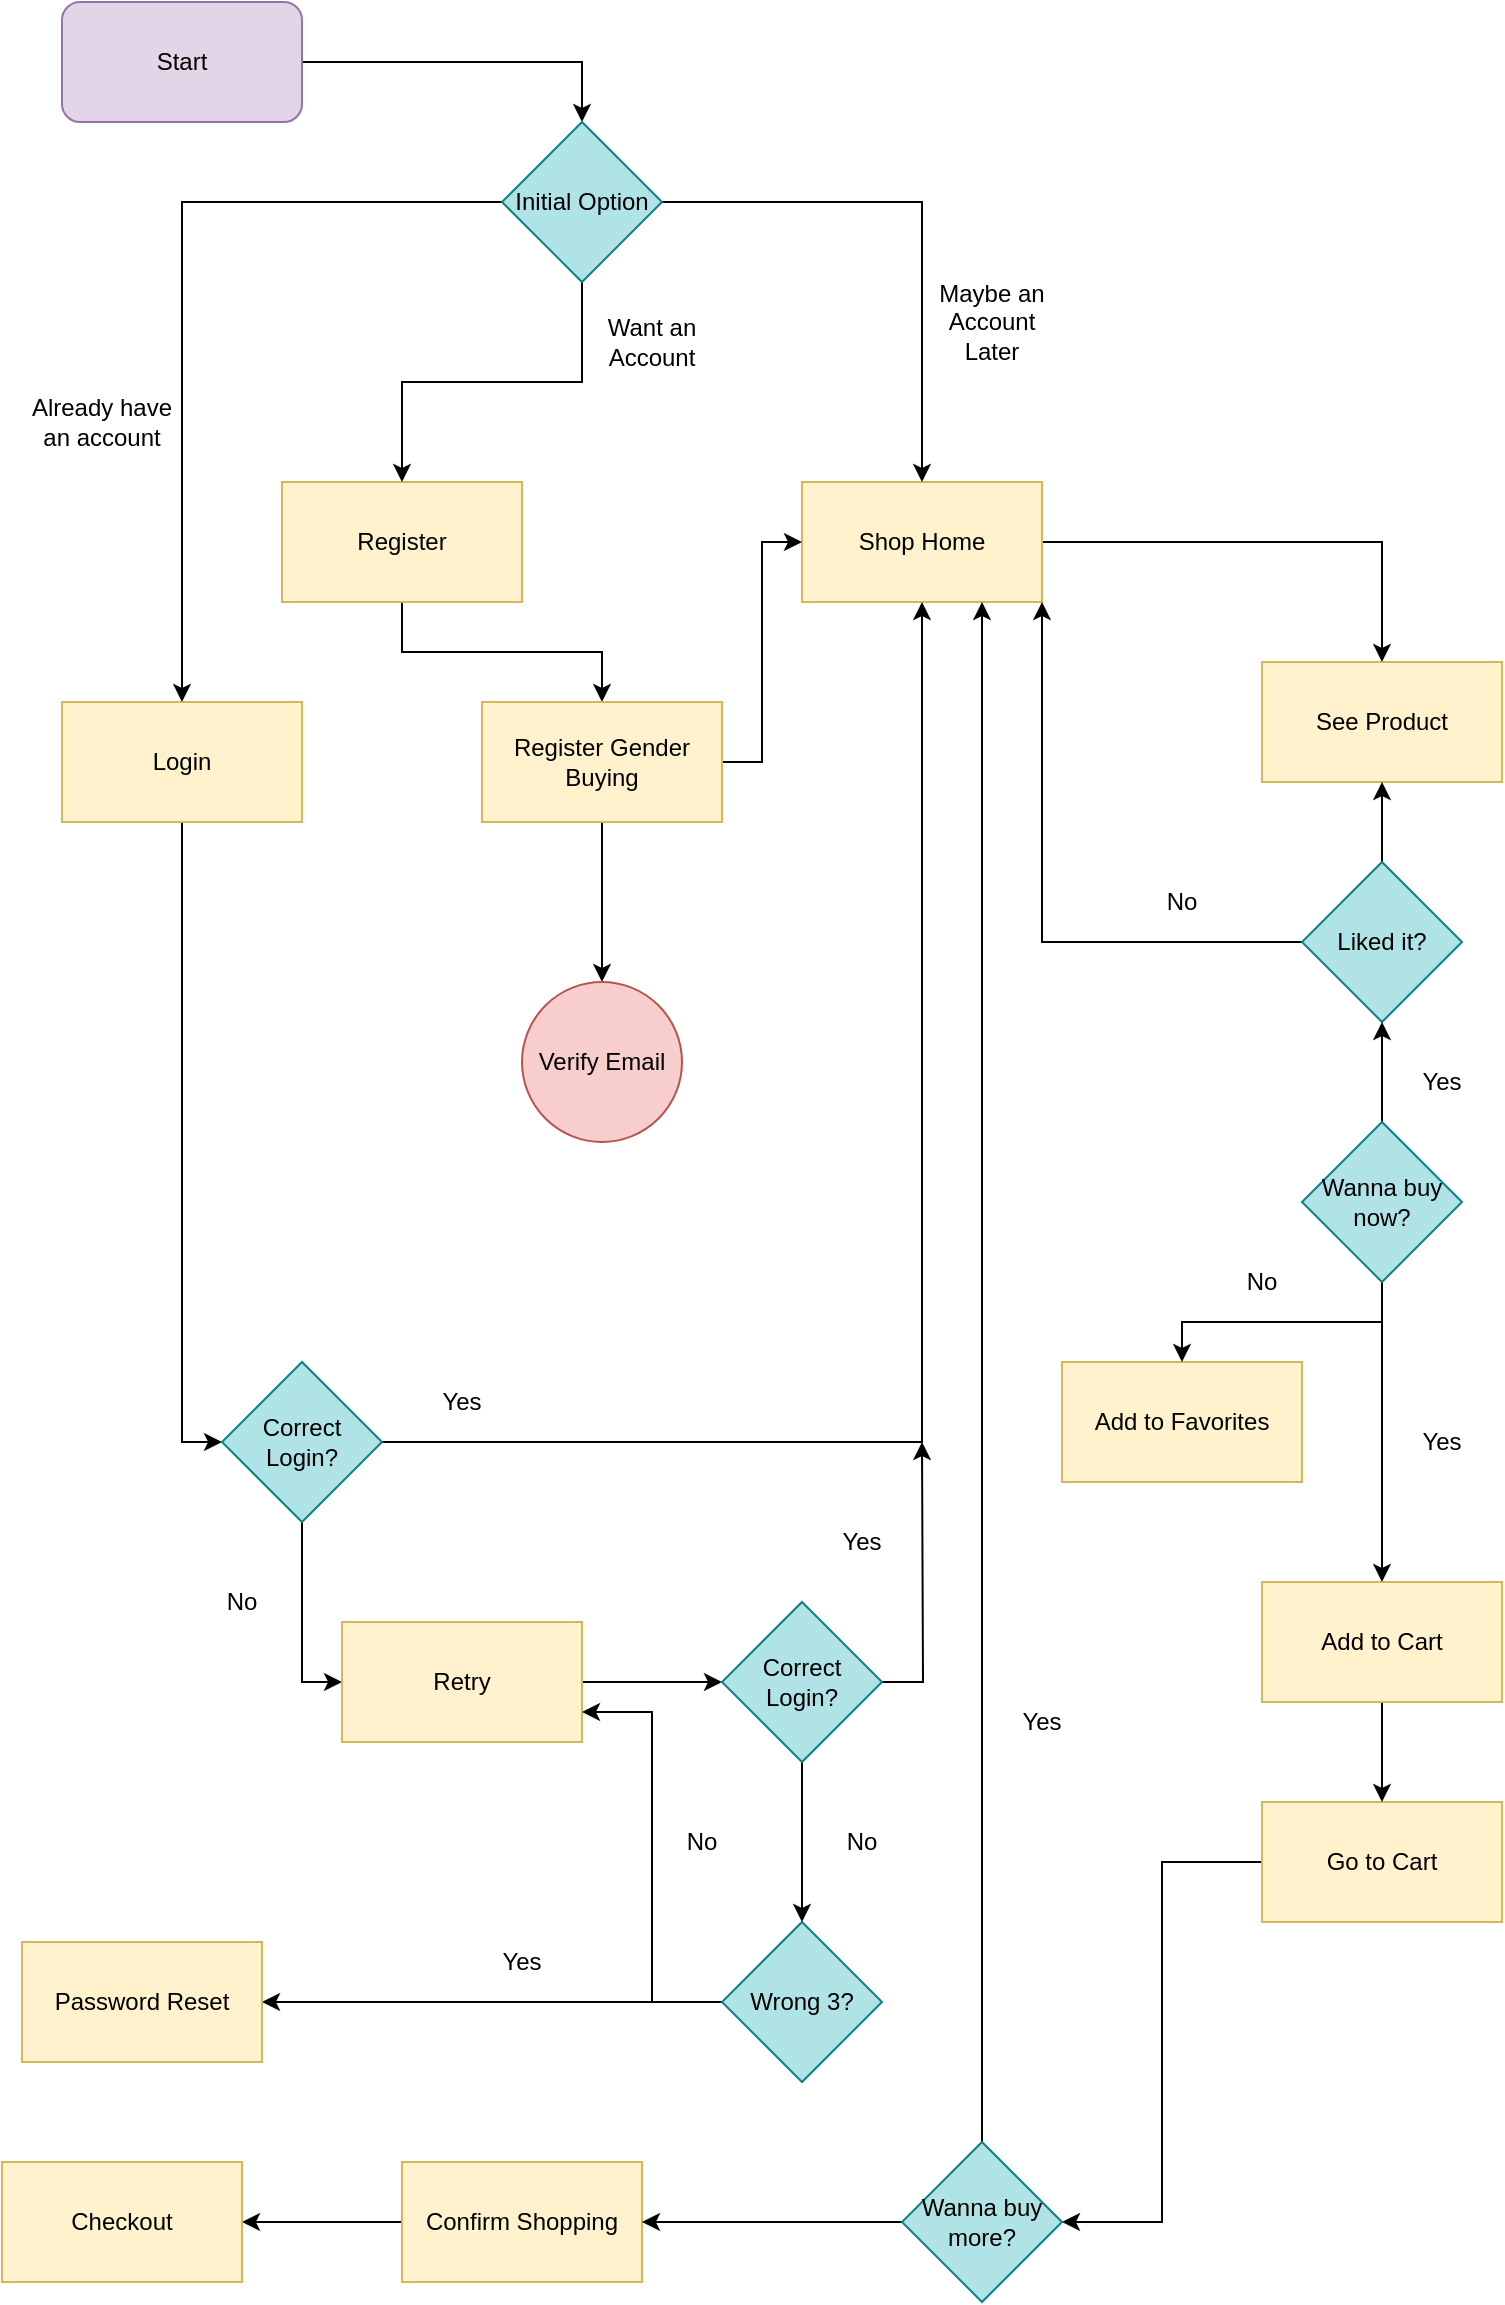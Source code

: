 <mxfile version="13.7.2" type="device"><diagram id="ARR1EahvTP19j3XzaSaw" name="Page-1"><mxGraphModel dx="2480" dy="1146" grid="1" gridSize="10" guides="1" tooltips="1" connect="1" arrows="1" fold="1" page="1" pageScale="1" pageWidth="827" pageHeight="1169" math="0" shadow="0"><root><mxCell id="0"/><mxCell id="1" parent="0"/><mxCell id="SSbevDc94zhLPHONKLnF-32" style="edgeStyle=orthogonalEdgeStyle;rounded=0;orthogonalLoop=1;jettySize=auto;html=1;entryX=0.5;entryY=0;entryDx=0;entryDy=0;" edge="1" parent="1" source="SSbevDc94zhLPHONKLnF-1" target="SSbevDc94zhLPHONKLnF-31"><mxGeometry relative="1" as="geometry"/></mxCell><mxCell id="SSbevDc94zhLPHONKLnF-1" value="Start" style="rounded=1;whiteSpace=wrap;html=1;labelBackgroundColor=none;fillColor=#e1d5e7;strokeColor=#9673a6;" vertex="1" parent="1"><mxGeometry x="60" y="110" width="120" height="60" as="geometry"/></mxCell><mxCell id="SSbevDc94zhLPHONKLnF-13" style="edgeStyle=orthogonalEdgeStyle;rounded=0;orthogonalLoop=1;jettySize=auto;html=1;entryX=0;entryY=0.5;entryDx=0;entryDy=0;" edge="1" parent="1" source="SSbevDc94zhLPHONKLnF-2" target="SSbevDc94zhLPHONKLnF-12"><mxGeometry relative="1" as="geometry"/></mxCell><mxCell id="SSbevDc94zhLPHONKLnF-2" value="Login" style="rounded=0;whiteSpace=wrap;html=1;fillColor=#fff2cc;strokeColor=#d6b656;" vertex="1" parent="1"><mxGeometry x="60" y="460" width="120" height="60" as="geometry"/></mxCell><mxCell id="SSbevDc94zhLPHONKLnF-64" style="edgeStyle=orthogonalEdgeStyle;rounded=0;orthogonalLoop=1;jettySize=auto;html=1;entryX=0.5;entryY=0;entryDx=0;entryDy=0;" edge="1" parent="1" source="SSbevDc94zhLPHONKLnF-3" target="SSbevDc94zhLPHONKLnF-63"><mxGeometry relative="1" as="geometry"/></mxCell><mxCell id="SSbevDc94zhLPHONKLnF-3" value="Register" style="rounded=0;whiteSpace=wrap;html=1;fillColor=#fff2cc;strokeColor=#d6b656;" vertex="1" parent="1"><mxGeometry x="170" y="350" width="120" height="60" as="geometry"/></mxCell><mxCell id="SSbevDc94zhLPHONKLnF-54" style="edgeStyle=orthogonalEdgeStyle;rounded=0;orthogonalLoop=1;jettySize=auto;html=1;entryX=1;entryY=0.5;entryDx=0;entryDy=0;" edge="1" parent="1" source="SSbevDc94zhLPHONKLnF-4" target="SSbevDc94zhLPHONKLnF-53"><mxGeometry relative="1" as="geometry"/></mxCell><mxCell id="SSbevDc94zhLPHONKLnF-4" value="Go to Cart" style="rounded=0;whiteSpace=wrap;html=1;fillColor=#fff2cc;strokeColor=#d6b656;" vertex="1" parent="1"><mxGeometry x="660" y="1010" width="120" height="60" as="geometry"/></mxCell><mxCell id="SSbevDc94zhLPHONKLnF-62" style="edgeStyle=orthogonalEdgeStyle;rounded=0;orthogonalLoop=1;jettySize=auto;html=1;entryX=1;entryY=0.5;entryDx=0;entryDy=0;" edge="1" parent="1" source="SSbevDc94zhLPHONKLnF-5" target="SSbevDc94zhLPHONKLnF-6"><mxGeometry relative="1" as="geometry"/></mxCell><mxCell id="SSbevDc94zhLPHONKLnF-5" value="Confirm Shopping" style="rounded=0;whiteSpace=wrap;html=1;fillColor=#fff2cc;strokeColor=#d6b656;" vertex="1" parent="1"><mxGeometry x="230" y="1190" width="120" height="60" as="geometry"/></mxCell><mxCell id="SSbevDc94zhLPHONKLnF-6" value="Checkout" style="rounded=0;whiteSpace=wrap;html=1;fillColor=#fff2cc;strokeColor=#d6b656;" vertex="1" parent="1"><mxGeometry x="30" y="1190" width="120" height="60" as="geometry"/></mxCell><mxCell id="SSbevDc94zhLPHONKLnF-7" value="See Product" style="rounded=0;whiteSpace=wrap;html=1;fillColor=#fff2cc;strokeColor=#d6b656;" vertex="1" parent="1"><mxGeometry x="660" y="440" width="120" height="60" as="geometry"/></mxCell><mxCell id="SSbevDc94zhLPHONKLnF-52" style="edgeStyle=orthogonalEdgeStyle;rounded=0;orthogonalLoop=1;jettySize=auto;html=1;exitX=0.5;exitY=1;exitDx=0;exitDy=0;entryX=0.5;entryY=0;entryDx=0;entryDy=0;" edge="1" parent="1" source="SSbevDc94zhLPHONKLnF-8" target="SSbevDc94zhLPHONKLnF-4"><mxGeometry relative="1" as="geometry"/></mxCell><mxCell id="SSbevDc94zhLPHONKLnF-8" value="Add to Cart" style="rounded=0;whiteSpace=wrap;html=1;fillColor=#fff2cc;strokeColor=#d6b656;" vertex="1" parent="1"><mxGeometry x="660" y="900" width="120" height="60" as="geometry"/></mxCell><mxCell id="SSbevDc94zhLPHONKLnF-26" style="edgeStyle=orthogonalEdgeStyle;rounded=0;orthogonalLoop=1;jettySize=auto;html=1;entryX=0.5;entryY=0;entryDx=0;entryDy=0;" edge="1" parent="1" source="SSbevDc94zhLPHONKLnF-9" target="SSbevDc94zhLPHONKLnF-7"><mxGeometry relative="1" as="geometry"/></mxCell><mxCell id="SSbevDc94zhLPHONKLnF-9" value="Shop Home" style="rounded=0;whiteSpace=wrap;html=1;fillColor=#fff2cc;strokeColor=#d6b656;" vertex="1" parent="1"><mxGeometry x="430" y="350" width="120" height="60" as="geometry"/></mxCell><mxCell id="SSbevDc94zhLPHONKLnF-18" style="edgeStyle=orthogonalEdgeStyle;rounded=0;orthogonalLoop=1;jettySize=auto;html=1;entryX=0;entryY=0.5;entryDx=0;entryDy=0;" edge="1" parent="1" source="SSbevDc94zhLPHONKLnF-12" target="SSbevDc94zhLPHONKLnF-17"><mxGeometry relative="1" as="geometry"/></mxCell><mxCell id="SSbevDc94zhLPHONKLnF-20" style="edgeStyle=orthogonalEdgeStyle;rounded=0;orthogonalLoop=1;jettySize=auto;html=1;entryX=0.5;entryY=1;entryDx=0;entryDy=0;" edge="1" parent="1" source="SSbevDc94zhLPHONKLnF-12" target="SSbevDc94zhLPHONKLnF-9"><mxGeometry relative="1" as="geometry"/></mxCell><mxCell id="SSbevDc94zhLPHONKLnF-12" value="Correct Login?" style="rhombus;whiteSpace=wrap;html=1;fillColor=#b0e3e6;strokeColor=#0e8088;" vertex="1" parent="1"><mxGeometry x="140" y="790" width="80" height="80" as="geometry"/></mxCell><mxCell id="SSbevDc94zhLPHONKLnF-70" style="edgeStyle=orthogonalEdgeStyle;rounded=0;orthogonalLoop=1;jettySize=auto;html=1;exitX=1;exitY=0.5;exitDx=0;exitDy=0;entryX=0;entryY=0.5;entryDx=0;entryDy=0;" edge="1" parent="1" source="SSbevDc94zhLPHONKLnF-17" target="SSbevDc94zhLPHONKLnF-69"><mxGeometry relative="1" as="geometry"/></mxCell><mxCell id="SSbevDc94zhLPHONKLnF-17" value="Retry" style="rounded=0;whiteSpace=wrap;html=1;fillColor=#fff2cc;strokeColor=#d6b656;" vertex="1" parent="1"><mxGeometry x="200" y="920" width="120" height="60" as="geometry"/></mxCell><mxCell id="SSbevDc94zhLPHONKLnF-24" style="edgeStyle=orthogonalEdgeStyle;rounded=0;orthogonalLoop=1;jettySize=auto;html=1;entryX=1;entryY=0.5;entryDx=0;entryDy=0;" edge="1" parent="1" source="SSbevDc94zhLPHONKLnF-21" target="SSbevDc94zhLPHONKLnF-23"><mxGeometry relative="1" as="geometry"/></mxCell><mxCell id="SSbevDc94zhLPHONKLnF-75" style="edgeStyle=orthogonalEdgeStyle;rounded=0;orthogonalLoop=1;jettySize=auto;html=1;entryX=1;entryY=0.75;entryDx=0;entryDy=0;" edge="1" parent="1" source="SSbevDc94zhLPHONKLnF-21" target="SSbevDc94zhLPHONKLnF-17"><mxGeometry relative="1" as="geometry"/></mxCell><mxCell id="SSbevDc94zhLPHONKLnF-21" value="Wrong 3?" style="rhombus;whiteSpace=wrap;html=1;fillColor=#b0e3e6;strokeColor=#0e8088;" vertex="1" parent="1"><mxGeometry x="390" y="1070" width="80" height="80" as="geometry"/></mxCell><mxCell id="SSbevDc94zhLPHONKLnF-23" value="Password Reset" style="rounded=0;whiteSpace=wrap;html=1;fillColor=#fff2cc;strokeColor=#d6b656;" vertex="1" parent="1"><mxGeometry x="40" y="1080" width="120" height="60" as="geometry"/></mxCell><mxCell id="SSbevDc94zhLPHONKLnF-28" style="edgeStyle=orthogonalEdgeStyle;rounded=0;orthogonalLoop=1;jettySize=auto;html=1;entryX=0.5;entryY=1;entryDx=0;entryDy=0;" edge="1" parent="1" source="SSbevDc94zhLPHONKLnF-27" target="SSbevDc94zhLPHONKLnF-7"><mxGeometry relative="1" as="geometry"/></mxCell><mxCell id="SSbevDc94zhLPHONKLnF-30" style="edgeStyle=orthogonalEdgeStyle;rounded=0;orthogonalLoop=1;jettySize=auto;html=1;entryX=1;entryY=1;entryDx=0;entryDy=0;" edge="1" parent="1" source="SSbevDc94zhLPHONKLnF-27" target="SSbevDc94zhLPHONKLnF-9"><mxGeometry relative="1" as="geometry"/></mxCell><mxCell id="SSbevDc94zhLPHONKLnF-27" value="Liked it?" style="rhombus;whiteSpace=wrap;html=1;fillColor=#b0e3e6;strokeColor=#0e8088;" vertex="1" parent="1"><mxGeometry x="680" y="540" width="80" height="80" as="geometry"/></mxCell><mxCell id="SSbevDc94zhLPHONKLnF-33" style="edgeStyle=orthogonalEdgeStyle;rounded=0;orthogonalLoop=1;jettySize=auto;html=1;entryX=0.5;entryY=0;entryDx=0;entryDy=0;" edge="1" parent="1" source="SSbevDc94zhLPHONKLnF-31" target="SSbevDc94zhLPHONKLnF-9"><mxGeometry relative="1" as="geometry"/></mxCell><mxCell id="SSbevDc94zhLPHONKLnF-34" style="edgeStyle=orthogonalEdgeStyle;rounded=0;orthogonalLoop=1;jettySize=auto;html=1;entryX=0.5;entryY=0;entryDx=0;entryDy=0;" edge="1" parent="1" source="SSbevDc94zhLPHONKLnF-31" target="SSbevDc94zhLPHONKLnF-3"><mxGeometry relative="1" as="geometry"/></mxCell><mxCell id="SSbevDc94zhLPHONKLnF-35" style="edgeStyle=orthogonalEdgeStyle;rounded=0;orthogonalLoop=1;jettySize=auto;html=1;entryX=0.5;entryY=0;entryDx=0;entryDy=0;" edge="1" parent="1" source="SSbevDc94zhLPHONKLnF-31" target="SSbevDc94zhLPHONKLnF-2"><mxGeometry relative="1" as="geometry"/></mxCell><mxCell id="SSbevDc94zhLPHONKLnF-31" value="Initial Option" style="rhombus;whiteSpace=wrap;html=1;fillColor=#b0e3e6;strokeColor=#0e8088;" vertex="1" parent="1"><mxGeometry x="280" y="170" width="80" height="80" as="geometry"/></mxCell><mxCell id="SSbevDc94zhLPHONKLnF-36" value="Want an Account" style="text;html=1;strokeColor=none;fillColor=none;align=center;verticalAlign=middle;whiteSpace=wrap;rounded=0;" vertex="1" parent="1"><mxGeometry x="310" y="270" width="90" height="20" as="geometry"/></mxCell><mxCell id="SSbevDc94zhLPHONKLnF-37" value="Maybe an Account Later" style="text;html=1;strokeColor=none;fillColor=none;align=center;verticalAlign=middle;whiteSpace=wrap;rounded=0;" vertex="1" parent="1"><mxGeometry x="490" y="260" width="70" height="20" as="geometry"/></mxCell><mxCell id="SSbevDc94zhLPHONKLnF-38" value="Already have an account" style="text;html=1;strokeColor=none;fillColor=none;align=center;verticalAlign=middle;whiteSpace=wrap;rounded=0;" vertex="1" parent="1"><mxGeometry x="40" y="310" width="80" height="20" as="geometry"/></mxCell><mxCell id="SSbevDc94zhLPHONKLnF-39" value="Yes" style="text;html=1;strokeColor=none;fillColor=none;align=center;verticalAlign=middle;whiteSpace=wrap;rounded=0;" vertex="1" parent="1"><mxGeometry x="270" y="1080" width="40" height="20" as="geometry"/></mxCell><mxCell id="SSbevDc94zhLPHONKLnF-40" value="No" style="text;html=1;strokeColor=none;fillColor=none;align=center;verticalAlign=middle;whiteSpace=wrap;rounded=0;" vertex="1" parent="1"><mxGeometry x="130" y="900" width="40" height="20" as="geometry"/></mxCell><mxCell id="SSbevDc94zhLPHONKLnF-41" value="Yes" style="text;html=1;strokeColor=none;fillColor=none;align=center;verticalAlign=middle;whiteSpace=wrap;rounded=0;" vertex="1" parent="1"><mxGeometry x="240" y="800" width="40" height="20" as="geometry"/></mxCell><mxCell id="SSbevDc94zhLPHONKLnF-42" value="Yes" style="text;html=1;strokeColor=none;fillColor=none;align=center;verticalAlign=middle;whiteSpace=wrap;rounded=0;" vertex="1" parent="1"><mxGeometry x="730" y="640" width="40" height="20" as="geometry"/></mxCell><mxCell id="SSbevDc94zhLPHONKLnF-43" value="No" style="text;html=1;strokeColor=none;fillColor=none;align=center;verticalAlign=middle;whiteSpace=wrap;rounded=0;" vertex="1" parent="1"><mxGeometry x="600" y="550" width="40" height="20" as="geometry"/></mxCell><mxCell id="SSbevDc94zhLPHONKLnF-44" value="Add to Favorites" style="rounded=0;whiteSpace=wrap;html=1;fillColor=#fff2cc;strokeColor=#d6b656;" vertex="1" parent="1"><mxGeometry x="560" y="790" width="120" height="60" as="geometry"/></mxCell><mxCell id="SSbevDc94zhLPHONKLnF-47" style="edgeStyle=orthogonalEdgeStyle;rounded=0;orthogonalLoop=1;jettySize=auto;html=1;entryX=0.5;entryY=1;entryDx=0;entryDy=0;" edge="1" parent="1" source="SSbevDc94zhLPHONKLnF-46" target="SSbevDc94zhLPHONKLnF-27"><mxGeometry relative="1" as="geometry"/></mxCell><mxCell id="SSbevDc94zhLPHONKLnF-48" style="edgeStyle=orthogonalEdgeStyle;rounded=0;orthogonalLoop=1;jettySize=auto;html=1;entryX=0.5;entryY=0;entryDx=0;entryDy=0;" edge="1" parent="1" source="SSbevDc94zhLPHONKLnF-46" target="SSbevDc94zhLPHONKLnF-44"><mxGeometry relative="1" as="geometry"/></mxCell><mxCell id="SSbevDc94zhLPHONKLnF-50" style="edgeStyle=orthogonalEdgeStyle;rounded=0;orthogonalLoop=1;jettySize=auto;html=1;exitX=0.5;exitY=1;exitDx=0;exitDy=0;entryX=0.5;entryY=0;entryDx=0;entryDy=0;" edge="1" parent="1" source="SSbevDc94zhLPHONKLnF-46" target="SSbevDc94zhLPHONKLnF-8"><mxGeometry relative="1" as="geometry"/></mxCell><mxCell id="SSbevDc94zhLPHONKLnF-46" value="Wanna buy now?" style="rhombus;whiteSpace=wrap;html=1;fillColor=#b0e3e6;strokeColor=#0e8088;" vertex="1" parent="1"><mxGeometry x="680" y="670" width="80" height="80" as="geometry"/></mxCell><mxCell id="SSbevDc94zhLPHONKLnF-49" value="No" style="text;html=1;strokeColor=none;fillColor=none;align=center;verticalAlign=middle;whiteSpace=wrap;rounded=0;" vertex="1" parent="1"><mxGeometry x="640" y="740" width="40" height="20" as="geometry"/></mxCell><mxCell id="SSbevDc94zhLPHONKLnF-51" value="Yes" style="text;html=1;strokeColor=none;fillColor=none;align=center;verticalAlign=middle;whiteSpace=wrap;rounded=0;" vertex="1" parent="1"><mxGeometry x="730" y="820" width="40" height="20" as="geometry"/></mxCell><mxCell id="SSbevDc94zhLPHONKLnF-56" style="edgeStyle=orthogonalEdgeStyle;rounded=0;orthogonalLoop=1;jettySize=auto;html=1;entryX=0.75;entryY=1;entryDx=0;entryDy=0;" edge="1" parent="1" source="SSbevDc94zhLPHONKLnF-53" target="SSbevDc94zhLPHONKLnF-9"><mxGeometry relative="1" as="geometry"/></mxCell><mxCell id="SSbevDc94zhLPHONKLnF-61" style="edgeStyle=orthogonalEdgeStyle;rounded=0;orthogonalLoop=1;jettySize=auto;html=1;entryX=1;entryY=0.5;entryDx=0;entryDy=0;" edge="1" parent="1" source="SSbevDc94zhLPHONKLnF-53" target="SSbevDc94zhLPHONKLnF-5"><mxGeometry relative="1" as="geometry"/></mxCell><mxCell id="SSbevDc94zhLPHONKLnF-53" value="Wanna buy more?" style="rhombus;whiteSpace=wrap;html=1;fillColor=#b0e3e6;strokeColor=#0e8088;" vertex="1" parent="1"><mxGeometry x="480" y="1180" width="80" height="80" as="geometry"/></mxCell><mxCell id="SSbevDc94zhLPHONKLnF-57" value="Yes" style="text;html=1;strokeColor=none;fillColor=none;align=center;verticalAlign=middle;whiteSpace=wrap;rounded=0;" vertex="1" parent="1"><mxGeometry x="530" y="960" width="40" height="20" as="geometry"/></mxCell><mxCell id="SSbevDc94zhLPHONKLnF-59" value="No" style="text;html=1;strokeColor=none;fillColor=none;align=center;verticalAlign=middle;whiteSpace=wrap;rounded=0;" vertex="1" parent="1"><mxGeometry x="440" y="1020" width="40" height="20" as="geometry"/></mxCell><mxCell id="SSbevDc94zhLPHONKLnF-67" style="edgeStyle=orthogonalEdgeStyle;rounded=0;orthogonalLoop=1;jettySize=auto;html=1;entryX=0.5;entryY=0;entryDx=0;entryDy=0;" edge="1" parent="1" source="SSbevDc94zhLPHONKLnF-63" target="SSbevDc94zhLPHONKLnF-66"><mxGeometry relative="1" as="geometry"/></mxCell><mxCell id="SSbevDc94zhLPHONKLnF-68" style="edgeStyle=orthogonalEdgeStyle;rounded=0;orthogonalLoop=1;jettySize=auto;html=1;entryX=0;entryY=0.5;entryDx=0;entryDy=0;" edge="1" parent="1" source="SSbevDc94zhLPHONKLnF-63" target="SSbevDc94zhLPHONKLnF-9"><mxGeometry relative="1" as="geometry"/></mxCell><mxCell id="SSbevDc94zhLPHONKLnF-63" value="Register Gender Buying" style="rounded=0;whiteSpace=wrap;html=1;fillColor=#fff2cc;strokeColor=#d6b656;" vertex="1" parent="1"><mxGeometry x="270" y="460" width="120" height="60" as="geometry"/></mxCell><mxCell id="SSbevDc94zhLPHONKLnF-66" value="Verify Email" style="ellipse;whiteSpace=wrap;html=1;aspect=fixed;fillColor=#f8cecc;strokeColor=#b85450;" vertex="1" parent="1"><mxGeometry x="290" y="600" width="80" height="80" as="geometry"/></mxCell><mxCell id="SSbevDc94zhLPHONKLnF-71" style="edgeStyle=orthogonalEdgeStyle;rounded=0;orthogonalLoop=1;jettySize=auto;html=1;entryX=0.5;entryY=0;entryDx=0;entryDy=0;" edge="1" parent="1" source="SSbevDc94zhLPHONKLnF-69" target="SSbevDc94zhLPHONKLnF-21"><mxGeometry relative="1" as="geometry"/></mxCell><mxCell id="SSbevDc94zhLPHONKLnF-72" style="edgeStyle=orthogonalEdgeStyle;rounded=0;orthogonalLoop=1;jettySize=auto;html=1;" edge="1" parent="1" source="SSbevDc94zhLPHONKLnF-69"><mxGeometry relative="1" as="geometry"><mxPoint x="490" y="830" as="targetPoint"/></mxGeometry></mxCell><mxCell id="SSbevDc94zhLPHONKLnF-69" value="Correct Login?" style="rhombus;whiteSpace=wrap;html=1;fillColor=#b0e3e6;strokeColor=#0e8088;" vertex="1" parent="1"><mxGeometry x="390" y="910" width="80" height="80" as="geometry"/></mxCell><mxCell id="SSbevDc94zhLPHONKLnF-73" value="Yes" style="text;html=1;strokeColor=none;fillColor=none;align=center;verticalAlign=middle;whiteSpace=wrap;rounded=0;" vertex="1" parent="1"><mxGeometry x="440" y="870" width="40" height="20" as="geometry"/></mxCell><mxCell id="SSbevDc94zhLPHONKLnF-76" value="No" style="text;html=1;strokeColor=none;fillColor=none;align=center;verticalAlign=middle;whiteSpace=wrap;rounded=0;" vertex="1" parent="1"><mxGeometry x="360" y="1020" width="40" height="20" as="geometry"/></mxCell></root></mxGraphModel></diagram></mxfile>